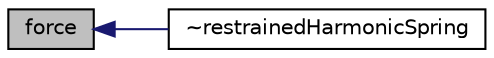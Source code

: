 digraph "force"
{
  bgcolor="transparent";
  edge [fontname="Helvetica",fontsize="10",labelfontname="Helvetica",labelfontsize="10"];
  node [fontname="Helvetica",fontsize="10",shape=record];
  rankdir="LR";
  Node613 [label="force",height=0.2,width=0.4,color="black", fillcolor="grey75", style="filled", fontcolor="black"];
  Node613 -> Node614 [dir="back",color="midnightblue",fontsize="10",style="solid",fontname="Helvetica"];
  Node614 [label="~restrainedHarmonicSpring",height=0.2,width=0.4,color="black",URL="$a25625.html#a2ec96242e0988ebfacffb3a4300b5084",tooltip="Destructor. "];
}
